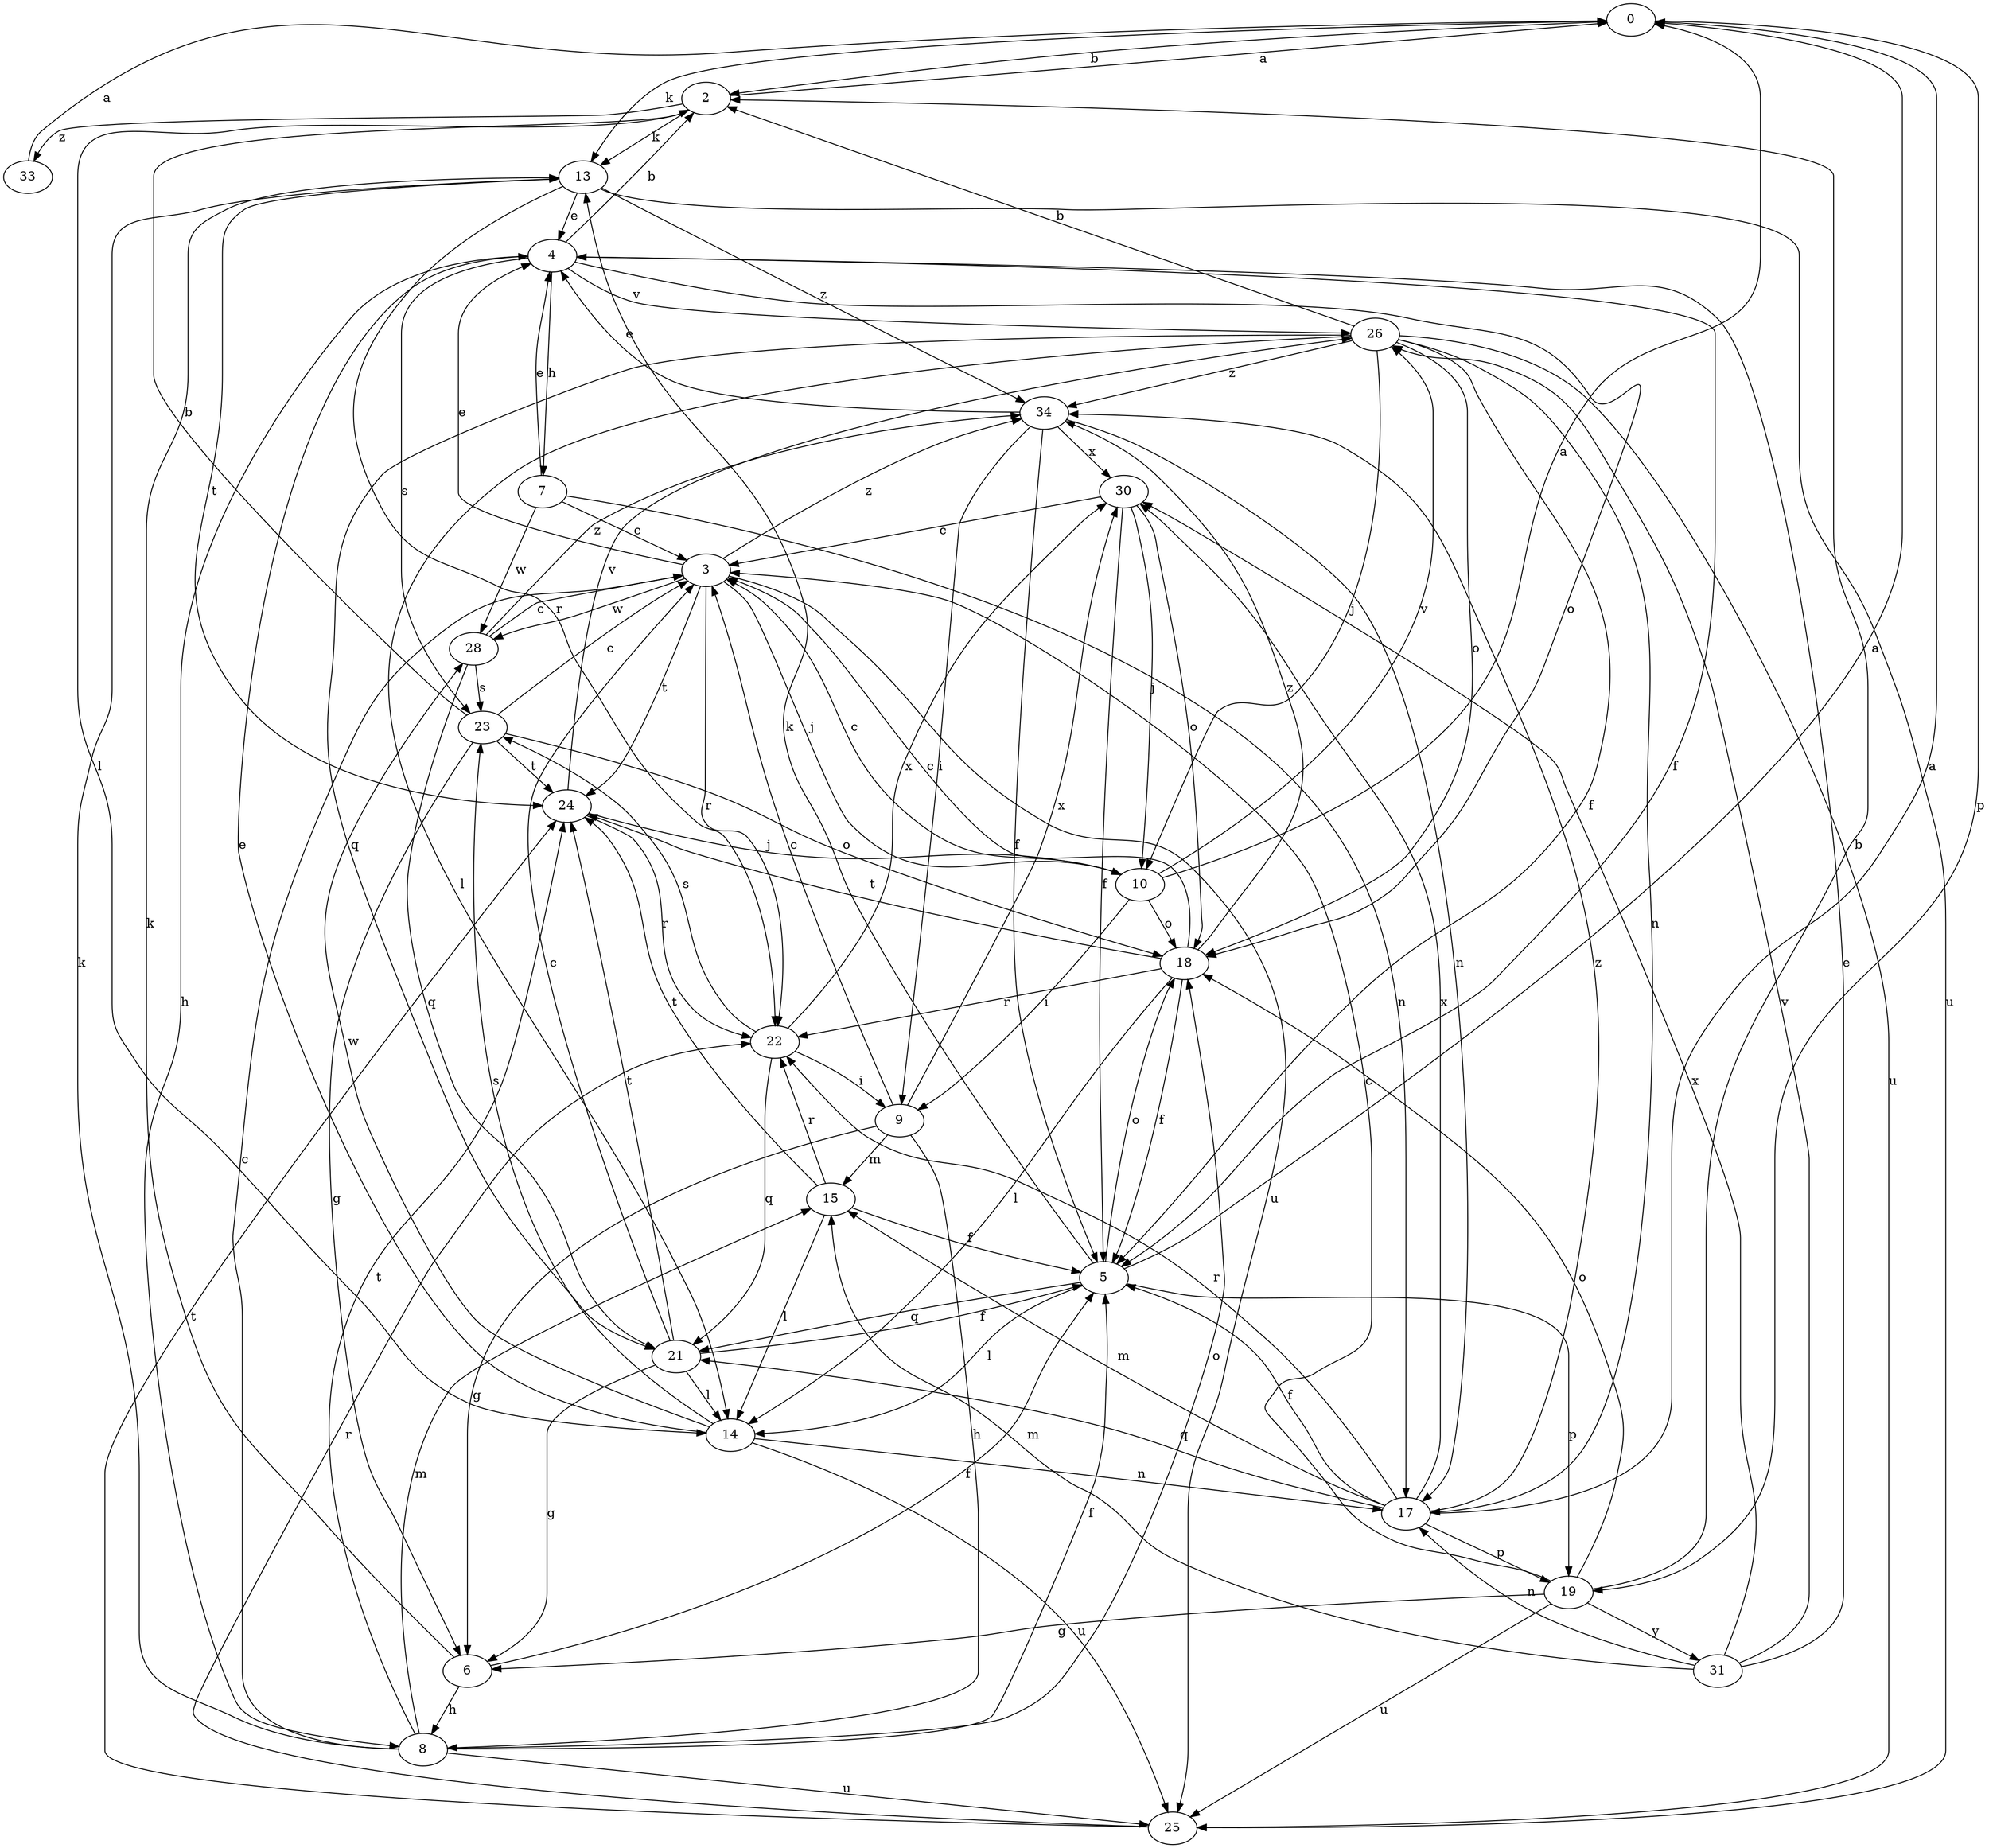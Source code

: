 strict digraph  {
0;
2;
3;
4;
5;
6;
7;
8;
9;
10;
13;
14;
15;
17;
18;
19;
21;
22;
23;
24;
25;
26;
28;
30;
31;
33;
34;
0 -> 2  [label=b];
0 -> 13  [label=k];
0 -> 19  [label=p];
2 -> 0  [label=a];
2 -> 13  [label=k];
2 -> 14  [label=l];
2 -> 33  [label=z];
3 -> 4  [label=e];
3 -> 10  [label=j];
3 -> 22  [label=r];
3 -> 24  [label=t];
3 -> 25  [label=u];
3 -> 28  [label=w];
3 -> 34  [label=z];
4 -> 2  [label=b];
4 -> 5  [label=f];
4 -> 7  [label=h];
4 -> 8  [label=h];
4 -> 18  [label=o];
4 -> 23  [label=s];
4 -> 26  [label=v];
5 -> 0  [label=a];
5 -> 13  [label=k];
5 -> 14  [label=l];
5 -> 18  [label=o];
5 -> 19  [label=p];
5 -> 21  [label=q];
6 -> 5  [label=f];
6 -> 8  [label=h];
6 -> 13  [label=k];
7 -> 3  [label=c];
7 -> 4  [label=e];
7 -> 17  [label=n];
7 -> 28  [label=w];
8 -> 3  [label=c];
8 -> 5  [label=f];
8 -> 13  [label=k];
8 -> 15  [label=m];
8 -> 18  [label=o];
8 -> 24  [label=t];
8 -> 25  [label=u];
9 -> 3  [label=c];
9 -> 6  [label=g];
9 -> 8  [label=h];
9 -> 15  [label=m];
9 -> 30  [label=x];
10 -> 0  [label=a];
10 -> 3  [label=c];
10 -> 9  [label=i];
10 -> 18  [label=o];
10 -> 26  [label=v];
13 -> 4  [label=e];
13 -> 22  [label=r];
13 -> 24  [label=t];
13 -> 25  [label=u];
13 -> 34  [label=z];
14 -> 4  [label=e];
14 -> 17  [label=n];
14 -> 23  [label=s];
14 -> 25  [label=u];
14 -> 28  [label=w];
15 -> 5  [label=f];
15 -> 14  [label=l];
15 -> 22  [label=r];
15 -> 24  [label=t];
17 -> 0  [label=a];
17 -> 5  [label=f];
17 -> 15  [label=m];
17 -> 19  [label=p];
17 -> 21  [label=q];
17 -> 22  [label=r];
17 -> 30  [label=x];
17 -> 34  [label=z];
18 -> 3  [label=c];
18 -> 5  [label=f];
18 -> 14  [label=l];
18 -> 22  [label=r];
18 -> 24  [label=t];
18 -> 34  [label=z];
19 -> 2  [label=b];
19 -> 3  [label=c];
19 -> 6  [label=g];
19 -> 18  [label=o];
19 -> 25  [label=u];
19 -> 31  [label=y];
21 -> 3  [label=c];
21 -> 5  [label=f];
21 -> 6  [label=g];
21 -> 14  [label=l];
21 -> 24  [label=t];
22 -> 9  [label=i];
22 -> 21  [label=q];
22 -> 23  [label=s];
22 -> 30  [label=x];
23 -> 2  [label=b];
23 -> 3  [label=c];
23 -> 6  [label=g];
23 -> 18  [label=o];
23 -> 24  [label=t];
24 -> 10  [label=j];
24 -> 22  [label=r];
24 -> 26  [label=v];
25 -> 22  [label=r];
25 -> 24  [label=t];
26 -> 2  [label=b];
26 -> 5  [label=f];
26 -> 10  [label=j];
26 -> 14  [label=l];
26 -> 17  [label=n];
26 -> 18  [label=o];
26 -> 21  [label=q];
26 -> 25  [label=u];
26 -> 34  [label=z];
28 -> 3  [label=c];
28 -> 21  [label=q];
28 -> 23  [label=s];
28 -> 34  [label=z];
30 -> 3  [label=c];
30 -> 5  [label=f];
30 -> 10  [label=j];
30 -> 18  [label=o];
31 -> 4  [label=e];
31 -> 15  [label=m];
31 -> 17  [label=n];
31 -> 26  [label=v];
31 -> 30  [label=x];
33 -> 0  [label=a];
34 -> 4  [label=e];
34 -> 5  [label=f];
34 -> 9  [label=i];
34 -> 17  [label=n];
34 -> 30  [label=x];
}
